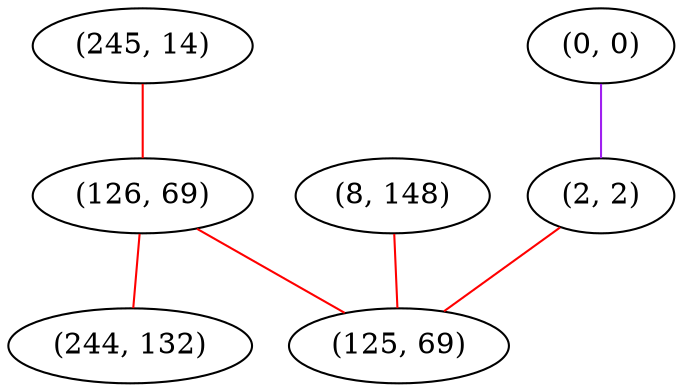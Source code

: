 graph "" {
"(245, 14)";
"(0, 0)";
"(8, 148)";
"(126, 69)";
"(2, 2)";
"(244, 132)";
"(125, 69)";
"(245, 14)" -- "(126, 69)"  [color=red, key=0, weight=1];
"(0, 0)" -- "(2, 2)"  [color=purple, key=0, weight=4];
"(8, 148)" -- "(125, 69)"  [color=red, key=0, weight=1];
"(126, 69)" -- "(244, 132)"  [color=red, key=0, weight=1];
"(126, 69)" -- "(125, 69)"  [color=red, key=0, weight=1];
"(2, 2)" -- "(125, 69)"  [color=red, key=0, weight=1];
}
